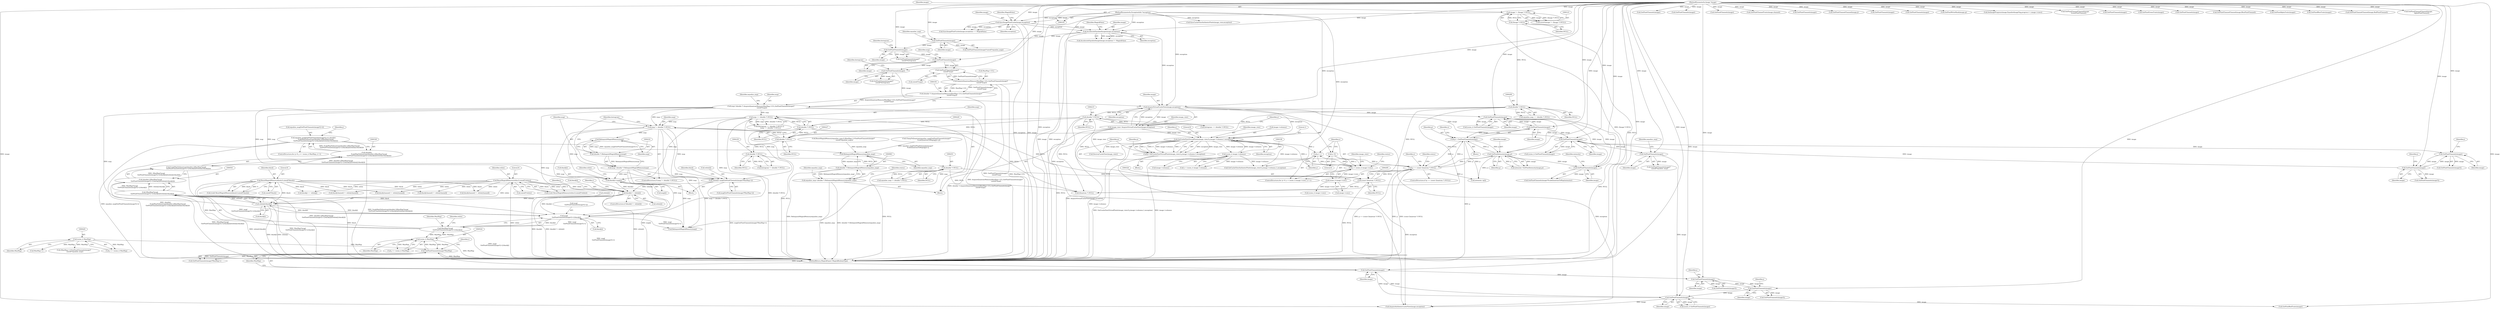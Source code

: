 digraph "0_ImageMagick_1cc6f0ccc92c20c7cab6c4a7335daf29c91f0d8e_0@pointer" {
"1000528" [label="(Call,equalize_map[GetPixelChannels(image)*j+i]=(double)\n          ScaleMapToQuantum((double) ((MaxMap*(map[\n          GetPixelChannels(image)*j+i]-black[i]))/(white[i]-black[i]))))"];
"1000537" [label="(Call,(double)\n          ScaleMapToQuantum((double) ((MaxMap*(map[\n          GetPixelChannels(image)*j+i]-black[i]))/(white[i]-black[i]))))"];
"1000539" [label="(Call,ScaleMapToQuantum((double) ((MaxMap*(map[\n          GetPixelChannels(image)*j+i]-black[i]))/(white[i]-black[i]))))"];
"1000540" [label="(Call,(double) ((MaxMap*(map[\n          GetPixelChannels(image)*j+i]-black[i]))/(white[i]-black[i])))"];
"1000542" [label="(Call,(MaxMap*(map[\n          GetPixelChannels(image)*j+i]-black[i]))/(white[i]-black[i]))"];
"1000543" [label="(Call,MaxMap*(map[\n          GetPixelChannels(image)*j+i]-black[i]))"];
"1000523" [label="(Call,(ssize_t) MaxMap)"];
"1000504" [label="(Call,GetPixelChannels(image)*MaxMap)"];
"1000505" [label="(Call,GetPixelChannels(image))"];
"1000484" [label="(Call,GetPixelChannels(image))"];
"1000550" [label="(Call,GetPixelChannels(image))"];
"1000533" [label="(Call,GetPixelChannels(image))"];
"1000106" [label="(MethodParameterIn,Image *image)"];
"1000455" [label="(Call,GetPixelChannels(image))"];
"1000403" [label="(Call,GetPixelChannels(image))"];
"1000285" [label="(Call,AcquireVirtualCacheView(image,exception))"];
"1000278" [label="(Call,GetPixelChannels(image))"];
"1000199" [label="(Call,GetPixelChannels(image))"];
"1000185" [label="(Call,GetPixelChannels(image))"];
"1000171" [label="(Call,GetPixelChannels(image))"];
"1000141" [label="(Call,AccelerateEqualizeImage(image,exception))"];
"1000133" [label="(Call,SyncImagePixelCache(image,exception))"];
"1000120" [label="(Call,image != (Image *) NULL)"];
"1000122" [label="(Call,(Image *) NULL)"];
"1000107" [label="(MethodParameterIn,ExceptionInfo *exception)"];
"1000389" [label="(Call,GetPixelChannels(image))"];
"1000353" [label="(Call,GetPixelChannels(image))"];
"1000382" [label="(Call,GetPixelChannels(image))"];
"1000374" [label="(Call,GetPixelIntensity(image,p))"];
"1000387" [label="(Call,p+=GetPixelChannels(image))"];
"1000321" [label="(Call,p == (const Quantum *) NULL)"];
"1000309" [label="(Call,p=GetCacheViewVirtualPixels(image_view,0,y,image->columns,1,exception))"];
"1000311" [label="(Call,GetCacheViewVirtualPixels(image_view,0,y,image->columns,1,exception))"];
"1000283" [label="(Call,image_view=AcquireVirtualCacheView(image,exception))"];
"1000292" [label="(Call,y < (ssize_t) image->rows)"];
"1000289" [label="(Call,y=0)"];
"1000299" [label="(Call,y++)"];
"1000294" [label="(Call,(ssize_t) image->rows)"];
"1000337" [label="(Call,(ssize_t) image->columns)"];
"1000323" [label="(Call,(const Quantum *) NULL)"];
"1000219" [label="(Call,(double *) NULL)"];
"1000214" [label="(Call,(double *) NULL)"];
"1000208" [label="(Call,(double *) NULL)"];
"1000250" [label="(Call,(double *) NULL)"];
"1000238" [label="(Call,(double *) NULL)"];
"1000226" [label="(Call,(double *) NULL)"];
"1000440" [label="(Call,GetPixelChannels(image))"];
"1000431" [label="(Call,GetPixelChannels(image))"];
"1000419" [label="(Call,(ssize_t) MaxMap)"];
"1000545" [label="(Call,map[\n          GetPixelChannels(image)*j+i]-black[i])"];
"1000224" [label="(Call,map != (double *) NULL)"];
"1000190" [label="(Call,map=(double *) AcquireQuantumMemory(MaxMap+1UL,GetPixelChannels(image)*\n    sizeof(*map)))"];
"1000192" [label="(Call,(double *) AcquireQuantumMemory(MaxMap+1UL,GetPixelChannels(image)*\n    sizeof(*map)))"];
"1000194" [label="(Call,AcquireQuantumMemory(MaxMap+1UL,GetPixelChannels(image)*\n    sizeof(*map)))"];
"1000198" [label="(Call,GetPixelChannels(image)*\n    sizeof(*map))"];
"1000217" [label="(Call,map == (double *) NULL)"];
"1000229" [label="(Call,map=(double *) RelinquishMagickMemory(map))"];
"1000231" [label="(Call,(double *) RelinquishMagickMemory(map))"];
"1000233" [label="(Call,RelinquishMagickMemory(map))"];
"1000557" [label="(Call,white[i]-black[i])"];
"1000510" [label="(Call,black[i] != white[i])"];
"1000462" [label="(Call,ResetMagickMemory(black,0,sizeof(*black)))"];
"1000490" [label="(Call,black[i]=map[i])"];
"1000497" [label="(Call,white[i]=map[GetPixelChannels(image)*MaxMap+i])"];
"1000470" [label="(Call,ResetMagickMemory(white,0,sizeof(*white)))"];
"1000964" [label="(Call,RelinquishMagickMemory(equalize_map))"];
"1000962" [label="(Call,(double *) RelinquishMagickMemory(equalize_map))"];
"1000960" [label="(Call,equalize_map=(double *) RelinquishMagickMemory(equalize_map))"];
"1000519" [label="(Identifier,j)"];
"1000964" [label="(Call,RelinquishMagickMemory(equalize_map))"];
"1000498" [label="(Call,white[i])"];
"1000195" [label="(Call,MaxMap+1UL)"];
"1000431" [label="(Call,GetPixelChannels(image))"];
"1000225" [label="(Identifier,map)"];
"1000382" [label="(Call,GetPixelChannels(image))"];
"1000172" [label="(Identifier,image)"];
"1000430" [label="(Call,GetPixelChannels(image)*j)"];
"1000450" [label="(Call,(MaxMap+1)*GetPixelChannels(image)*\n    sizeof(*equalize_map))"];
"1000132" [label="(Call,SyncImagePixelCache(image,exception) == MagickFalse)"];
"1000234" [label="(Identifier,map)"];
"1000659" [label="(Call,black[channel] != white[channel])"];
"1000868" [label="(Call,GetPixelChannels(image))"];
"1000751" [label="(Call,black[channel] != white[channel])"];
"1000248" [label="(Call,equalize_map != (double *) NULL)"];
"1000314" [label="(Identifier,y)"];
"1000543" [label="(Call,MaxMap*(map[\n          GetPixelChannels(image)*j+i]-black[i]))"];
"1000724" [label="(Call,GetPixelChannels(image))"];
"1000678" [label="(Call,GetPixelChannels(image))"];
"1000175" [label="(Identifier,equalize_map)"];
"1000122" [label="(Call,(Image *) NULL)"];
"1000198" [label="(Call,GetPixelChannels(image)*\n    sizeof(*map))"];
"1000351" [label="(Call,(ssize_t) GetPixelChannels(image))"];
"1000882" [label="(Call,GetPixelChannelTraits(image,channel))"];
"1000219" [label="(Call,(double *) NULL)"];
"1000528" [label="(Call,equalize_map[GetPixelChannels(image)*j+i]=(double)\n          ScaleMapToQuantum((double) ((MaxMap*(map[\n          GetPixelChannels(image)*j+i]-black[i]))/(white[i]-black[i]))))"];
"1000632" [label="(Call,GetPixelChannels(image))"];
"1000546" [label="(Call,map[\n          GetPixelChannels(image)*j+i])"];
"1000482" [label="(Call,(ssize_t) GetPixelChannels(image))"];
"1000419" [label="(Call,(ssize_t) MaxMap)"];
"1000417" [label="(Call,j <= (ssize_t) MaxMap)"];
"1000558" [label="(Call,white[i])"];
"1000388" [label="(Identifier,p)"];
"1000212" [label="(Call,histogram == (double *) NULL)"];
"1000490" [label="(Call,black[i]=map[i])"];
"1000485" [label="(Identifier,image)"];
"1000504" [label="(Call,GetPixelChannels(image)*MaxMap)"];
"1000403" [label="(Call,GetPixelChannels(image))"];
"1000311" [label="(Call,GetCacheViewVirtualPixels(image_view,0,y,image->columns,1,exception))"];
"1000321" [label="(Call,p == (const Quantum *) NULL)"];
"1000421" [label="(Identifier,MaxMap)"];
"1000226" [label="(Call,(double *) NULL)"];
"1000285" [label="(Call,AcquireVirtualCacheView(image,exception))"];
"1000224" [label="(Call,map != (double *) NULL)"];
"1000876" [label="(Call,GetPixelChannelChannel(image,j))"];
"1000320" [label="(ControlStructure,if (p == (const Quantum *) NULL))"];
"1000387" [label="(Call,p+=GetPixelChannels(image))"];
"1000549" [label="(Call,GetPixelChannels(image)*j)"];
"1000447" [label="(Call,ResetMagickMemory(equalize_map,0,(MaxMap+1)*GetPixelChannels(image)*\n    sizeof(*equalize_map)))"];
"1000534" [label="(Identifier,image)"];
"1000904" [label="(Call,ClampToQuantum(equalize_map[GetPixelChannels(image)*\n          ScaleQuantumToMap(q[j])+j]))"];
"1000965" [label="(Identifier,equalize_map)"];
"1000551" [label="(Identifier,image)"];
"1000240" [label="(Identifier,NULL)"];
"1000309" [label="(Call,p=GetCacheViewVirtualPixels(image_view,0,y,image->columns,1,exception))"];
"1000796" [label="(Call,(ssize_t) image->rows)"];
"1000559" [label="(Identifier,white)"];
"1000463" [label="(Identifier,black)"];
"1000207" [label="(Identifier,equalize_map)"];
"1000279" [label="(Identifier,image)"];
"1000289" [label="(Call,y=0)"];
"1000857" [label="(Call,GetPixelChannels(image))"];
"1000121" [label="(Identifier,image)"];
"1000561" [label="(Call,black[i])"];
"1000909" [label="(Call,GetPixelChannels(image))"];
"1000509" [label="(ControlStructure,if (black[i] != white[i]))"];
"1000544" [label="(Identifier,MaxMap)"];
"1000313" [label="(Literal,0)"];
"1000216" [label="(Identifier,NULL)"];
"1000527" [label="(Identifier,j)"];
"1000574" [label="(Call,RelinquishMagickMemory(map))"];
"1000107" [label="(MethodParameterIn,ExceptionInfo *exception)"];
"1000850" [label="(Call,GetPixelWriteMask(image,q))"];
"1000508" [label="(Identifier,i)"];
"1000439" [label="(Call,GetPixelChannels(image)*j)"];
"1000545" [label="(Call,map[\n          GetPixelChannels(image)*j+i]-black[i])"];
"1000442" [label="(Identifier,j)"];
"1000372" [label="(Call,intensity=GetPixelIntensity(image,p))"];
"1000319" [label="(Identifier,exception)"];
"1000510" [label="(Call,black[i] != white[i])"];
"1000433" [label="(Identifier,j)"];
"1000106" [label="(MethodParameterIn,Image *image)"];
"1000359" [label="(Call,intensity=p[i])"];
"1000512" [label="(Identifier,black)"];
"1000941" [label="(Call,SetImageProgress(image,EqualizeImageTag,progress++,image->rows))"];
"1000401" [label="(Call,(ssize_t) GetPixelChannels(image))"];
"1000375" [label="(Identifier,image)"];
"1000529" [label="(Call,equalize_map[GetPixelChannels(image)*j+i])"];
"1000532" [label="(Call,GetPixelChannels(image)*j)"];
"1000503" [label="(Call,GetPixelChannels(image)*MaxMap+i)"];
"1000286" [label="(Identifier,image)"];
"1000455" [label="(Call,GetPixelChannels(image))"];
"1000655" [label="(Call,GetPixelChannelChannel(image,\n              GreenPixelChannel))"];
"1000533" [label="(Call,GetPixelChannels(image))"];
"1000133" [label="(Call,SyncImagePixelCache(image,exception))"];
"1000472" [label="(Literal,0)"];
"1000312" [label="(Identifier,image_view)"];
"1000315" [label="(Call,image->columns)"];
"1000514" [label="(Call,white[i])"];
"1000456" [label="(Identifier,image)"];
"1000374" [label="(Call,GetPixelIntensity(image,p))"];
"1000392" [label="(Identifier,image_view)"];
"1000108" [label="(Block,)"];
"1000203" [label="(Identifier,map)"];
"1000250" [label="(Call,(double *) NULL)"];
"1000441" [label="(Identifier,image)"];
"1000432" [label="(Identifier,image)"];
"1000328" [label="(Identifier,status)"];
"1000484" [label="(Call,GetPixelChannels(image))"];
"1000613" [label="(Call,black[channel] != white[channel])"];
"1000191" [label="(Identifier,map)"];
"1000488" [label="(Block,)"];
"1000968" [label="(MethodReturn,MagickExport MagickBooleanType)"];
"1000440" [label="(Call,GetPixelChannels(image))"];
"1000192" [label="(Call,(double *) AcquireQuantumMemory(MaxMap+1UL,GetPixelChannels(image)*\n    sizeof(*map)))"];
"1000278" [label="(Call,GetPixelChannels(image))"];
"1000333" [label="(Identifier,x)"];
"1000511" [label="(Call,black[i])"];
"1000770" [label="(Call,GetPixelChannels(image))"];
"1000647" [label="(Call,GetPixelGreenTraits(image))"];
"1000383" [label="(Identifier,image)"];
"1000206" [label="(Call,equalize_map == (double *) NULL)"];
"1000318" [label="(Literal,1)"];
"1000918" [label="(Call,GetPixelChannels(image))"];
"1000236" [label="(Call,histogram != (double *) NULL)"];
"1000228" [label="(Identifier,NULL)"];
"1000451" [label="(Call,MaxMap+1)"];
"1000277" [label="(Call,GetPixelChannels(image)*\n    sizeof(*histogram))"];
"1000230" [label="(Identifier,map)"];
"1000701" [label="(Call,GetPixelChannelChannel(image,BluePixelChannel))"];
"1000124" [label="(Identifier,NULL)"];
"1000343" [label="(Identifier,x)"];
"1000557" [label="(Call,white[i]-black[i])"];
"1000233" [label="(Call,RelinquishMagickMemory(map))"];
"1000294" [label="(Call,(ssize_t) image->rows)"];
"1000282" [label="(Identifier,histogram)"];
"1000473" [label="(Call,sizeof(*white))"];
"1000961" [label="(Identifier,equalize_map)"];
"1000542" [label="(Call,(MaxMap*(map[\n          GetPixelChannels(image)*j+i]-black[i]))/(white[i]-black[i]))"];
"1000292" [label="(Call,y < (ssize_t) image->rows)"];
"1000335" [label="(Call,x < (ssize_t) image->columns)"];
"1000218" [label="(Identifier,map)"];
"1000221" [label="(Identifier,NULL)"];
"1000140" [label="(Call,AccelerateEqualizeImage(image,exception) != MagickFalse)"];
"1000494" [label="(Call,map[i])"];
"1000171" [label="(Call,GetPixelChannels(image))"];
"1000554" [label="(Call,black[i])"];
"1000325" [label="(Identifier,NULL)"];
"1000539" [label="(Call,ScaleMapToQuantum((double) ((MaxMap*(map[\n          GetPixelChannels(image)*j+i]-black[i]))/(white[i]-black[i]))))"];
"1000507" [label="(Identifier,MaxMap)"];
"1000238" [label="(Call,(double *) NULL)"];
"1000135" [label="(Identifier,exception)"];
"1000825" [label="(Call,(Quantum *) NULL)"];
"1000376" [label="(Identifier,p)"];
"1000200" [label="(Identifier,image)"];
"1000465" [label="(Call,sizeof(*black))"];
"1000214" [label="(Call,(double *) NULL)"];
"1000353" [label="(Call,GetPixelChannels(image))"];
"1000136" [label="(Identifier,MagickFalse)"];
"1000470" [label="(Call,ResetMagickMemory(white,0,sizeof(*white)))"];
"1000144" [label="(Identifier,MagickFalse)"];
"1000119" [label="(Call,assert(image != (Image *) NULL))"];
"1000120" [label="(Call,image != (Image *) NULL)"];
"1000184" [label="(Call,GetPixelChannels(image)*\n    sizeof(*histogram))"];
"1000468" [label="(Call,(void) ResetMagickMemory(white,0,sizeof(*white)))"];
"1000471" [label="(Identifier,white)"];
"1000229" [label="(Call,map=(double *) RelinquishMagickMemory(map))"];
"1000962" [label="(Call,(double *) RelinquishMagickMemory(equalize_map))"];
"1000487" [label="(Identifier,i)"];
"1000601" [label="(Call,GetPixelRedTraits(image))"];
"1000523" [label="(Call,(ssize_t) MaxMap)"];
"1000505" [label="(Call,GetPixelChannels(image))"];
"1000143" [label="(Identifier,exception)"];
"1000813" [label="(Call,GetCacheViewAuthenticPixels(image_view,0,y,image->columns,1,exception))"];
"1000300" [label="(Identifier,y)"];
"1000186" [label="(Identifier,image)"];
"1000521" [label="(Call,j <= (ssize_t) MaxMap)"];
"1000389" [label="(Call,GetPixelChannels(image))"];
"1000170" [label="(Call,GetPixelChannels(image)*sizeof(*equalize_map))"];
"1000293" [label="(Identifier,y)"];
"1000339" [label="(Call,image->columns)"];
"1000190" [label="(Call,map=(double *) AcquireQuantumMemory(MaxMap+1UL,GetPixelChannels(image)*\n    sizeof(*map)))"];
"1000960" [label="(Call,equalize_map=(double *) RelinquishMagickMemory(equalize_map))"];
"1000283" [label="(Call,image_view=AcquireVirtualCacheView(image,exception))"];
"1000306" [label="(Identifier,status)"];
"1000967" [label="(Identifier,status)"];
"1000301" [label="(Block,)"];
"1000739" [label="(Call,GetPixelAlphaTraits(image))"];
"1000223" [label="(ControlStructure,if (map != (double *) NULL))"];
"1000208" [label="(Call,(double *) NULL)"];
"1000381" [label="(Call,GetPixelChannels(image)*ScaleQuantumToMap(intensity))"];
"1000322" [label="(Identifier,p)"];
"1000185" [label="(Call,GetPixelChannels(image))"];
"1000464" [label="(Literal,0)"];
"1000354" [label="(Identifier,image)"];
"1000693" [label="(Call,GetPixelBlueTraits(image))"];
"1000211" [label="(Call,(histogram == (double *) NULL) ||\n      (map == (double *) NULL))"];
"1000517" [label="(ControlStructure,for (j=0; j <= (ssize_t) MaxMap; j++))"];
"1000393" [label="(Call,DestroyCacheView(image_view))"];
"1000288" [label="(ControlStructure,for (y=0; y < (ssize_t) image->rows; y++))"];
"1000705" [label="(Call,black[channel] != white[channel])"];
"1000296" [label="(Call,image->rows)"];
"1000552" [label="(Identifier,j)"];
"1000535" [label="(Identifier,j)"];
"1000290" [label="(Identifier,y)"];
"1000231" [label="(Call,(double *) RelinquishMagickMemory(map))"];
"1000525" [label="(Identifier,MaxMap)"];
"1000506" [label="(Identifier,image)"];
"1000462" [label="(Call,ResetMagickMemory(black,0,sizeof(*black)))"];
"1000194" [label="(Call,AcquireQuantumMemory(MaxMap+1UL,GetPixelChannels(image)*\n    sizeof(*map)))"];
"1000291" [label="(Literal,0)"];
"1000299" [label="(Call,y++)"];
"1000459" [label="(Identifier,equalize_map)"];
"1000201" [label="(Call,sizeof(*map))"];
"1000310" [label="(Identifier,p)"];
"1000892" [label="(Call,black[j] == white[j])"];
"1000550" [label="(Call,GetPixelChannels(image))"];
"1000922" [label="(Call,SyncCacheViewAuthenticPixels(image_view,exception))"];
"1000199" [label="(Call,GetPixelChannels(image))"];
"1000491" [label="(Call,black[i])"];
"1000404" [label="(Identifier,image)"];
"1000609" [label="(Call,GetPixelChannelChannel(image,RedPixelChannel))"];
"1000323" [label="(Call,(const Quantum *) NULL)"];
"1000284" [label="(Identifier,image_view)"];
"1000390" [label="(Identifier,image)"];
"1000454" [label="(Call,GetPixelChannels(image)*\n    sizeof(*equalize_map))"];
"1000337" [label="(Call,(ssize_t) image->columns)"];
"1000210" [label="(Identifier,NULL)"];
"1000501" [label="(Call,map[GetPixelChannels(image)*MaxMap+i])"];
"1000237" [label="(Identifier,histogram)"];
"1000537" [label="(Call,(double)\n          ScaleMapToQuantum((double) ((MaxMap*(map[\n          GetPixelChannels(image)*j+i]-black[i]))/(white[i]-black[i]))))"];
"1000142" [label="(Identifier,image)"];
"1000497" [label="(Call,white[i]=map[GetPixelChannels(image)*MaxMap+i])"];
"1000540" [label="(Call,(double) ((MaxMap*(map[\n          GetPixelChannels(image)*j+i]-black[i]))/(white[i]-black[i])))"];
"1000344" [label="(Block,)"];
"1000217" [label="(Call,map == (double *) NULL)"];
"1000787" [label="(Call,AcquireAuthenticCacheView(image,exception))"];
"1000252" [label="(Identifier,NULL)"];
"1000460" [label="(Call,(void) ResetMagickMemory(black,0,sizeof(*black)))"];
"1000141" [label="(Call,AccelerateEqualizeImage(image,exception))"];
"1000189" [label="(Identifier,histogram)"];
"1000385" [label="(Identifier,intensity)"];
"1000287" [label="(Identifier,exception)"];
"1000499" [label="(Identifier,white)"];
"1000747" [label="(Call,GetPixelChannelChannel(image,\n              AlphaPixelChannel))"];
"1000134" [label="(Identifier,image)"];
"1000528" -> "1000517"  [label="AST: "];
"1000528" -> "1000537"  [label="CFG: "];
"1000529" -> "1000528"  [label="AST: "];
"1000537" -> "1000528"  [label="AST: "];
"1000527" -> "1000528"  [label="CFG: "];
"1000528" -> "1000968"  [label="DDG: equalize_map[GetPixelChannels(image)*j+i]"];
"1000528" -> "1000968"  [label="DDG: (double)\n          ScaleMapToQuantum((double) ((MaxMap*(map[\n          GetPixelChannels(image)*j+i]-black[i]))/(white[i]-black[i])))"];
"1000537" -> "1000528"  [label="DDG: ScaleMapToQuantum((double) ((MaxMap*(map[\n          GetPixelChannels(image)*j+i]-black[i]))/(white[i]-black[i])))"];
"1000528" -> "1000964"  [label="DDG: equalize_map[GetPixelChannels(image)*j+i]"];
"1000537" -> "1000539"  [label="CFG: "];
"1000538" -> "1000537"  [label="AST: "];
"1000539" -> "1000537"  [label="AST: "];
"1000537" -> "1000968"  [label="DDG: ScaleMapToQuantum((double) ((MaxMap*(map[\n          GetPixelChannels(image)*j+i]-black[i]))/(white[i]-black[i])))"];
"1000539" -> "1000537"  [label="DDG: (double) ((MaxMap*(map[\n          GetPixelChannels(image)*j+i]-black[i]))/(white[i]-black[i]))"];
"1000539" -> "1000540"  [label="CFG: "];
"1000540" -> "1000539"  [label="AST: "];
"1000539" -> "1000968"  [label="DDG: (double) ((MaxMap*(map[\n          GetPixelChannels(image)*j+i]-black[i]))/(white[i]-black[i]))"];
"1000540" -> "1000539"  [label="DDG: (MaxMap*(map[\n          GetPixelChannels(image)*j+i]-black[i]))/(white[i]-black[i])"];
"1000540" -> "1000542"  [label="CFG: "];
"1000541" -> "1000540"  [label="AST: "];
"1000542" -> "1000540"  [label="AST: "];
"1000540" -> "1000968"  [label="DDG: (MaxMap*(map[\n          GetPixelChannels(image)*j+i]-black[i]))/(white[i]-black[i])"];
"1000542" -> "1000540"  [label="DDG: MaxMap*(map[\n          GetPixelChannels(image)*j+i]-black[i])"];
"1000542" -> "1000540"  [label="DDG: white[i]-black[i]"];
"1000542" -> "1000557"  [label="CFG: "];
"1000543" -> "1000542"  [label="AST: "];
"1000557" -> "1000542"  [label="AST: "];
"1000542" -> "1000968"  [label="DDG: white[i]-black[i]"];
"1000542" -> "1000968"  [label="DDG: MaxMap*(map[\n          GetPixelChannels(image)*j+i]-black[i])"];
"1000543" -> "1000542"  [label="DDG: MaxMap"];
"1000543" -> "1000542"  [label="DDG: map[\n          GetPixelChannels(image)*j+i]-black[i]"];
"1000557" -> "1000542"  [label="DDG: white[i]"];
"1000557" -> "1000542"  [label="DDG: black[i]"];
"1000543" -> "1000545"  [label="CFG: "];
"1000544" -> "1000543"  [label="AST: "];
"1000545" -> "1000543"  [label="AST: "];
"1000559" -> "1000543"  [label="CFG: "];
"1000543" -> "1000968"  [label="DDG: map[\n          GetPixelChannels(image)*j+i]-black[i]"];
"1000543" -> "1000523"  [label="DDG: MaxMap"];
"1000523" -> "1000543"  [label="DDG: MaxMap"];
"1000545" -> "1000543"  [label="DDG: map[\n          GetPixelChannels(image)*j+i]"];
"1000545" -> "1000543"  [label="DDG: black[i]"];
"1000523" -> "1000521"  [label="AST: "];
"1000523" -> "1000525"  [label="CFG: "];
"1000524" -> "1000523"  [label="AST: "];
"1000525" -> "1000523"  [label="AST: "];
"1000521" -> "1000523"  [label="CFG: "];
"1000523" -> "1000968"  [label="DDG: MaxMap"];
"1000523" -> "1000504"  [label="DDG: MaxMap"];
"1000523" -> "1000521"  [label="DDG: MaxMap"];
"1000504" -> "1000523"  [label="DDG: MaxMap"];
"1000504" -> "1000503"  [label="AST: "];
"1000504" -> "1000507"  [label="CFG: "];
"1000505" -> "1000504"  [label="AST: "];
"1000507" -> "1000504"  [label="AST: "];
"1000508" -> "1000504"  [label="CFG: "];
"1000504" -> "1000968"  [label="DDG: MaxMap"];
"1000504" -> "1000503"  [label="DDG: GetPixelChannels(image)"];
"1000504" -> "1000503"  [label="DDG: MaxMap"];
"1000505" -> "1000504"  [label="DDG: image"];
"1000419" -> "1000504"  [label="DDG: MaxMap"];
"1000505" -> "1000506"  [label="CFG: "];
"1000506" -> "1000505"  [label="AST: "];
"1000507" -> "1000505"  [label="CFG: "];
"1000505" -> "1000484"  [label="DDG: image"];
"1000484" -> "1000505"  [label="DDG: image"];
"1000106" -> "1000505"  [label="DDG: image"];
"1000505" -> "1000533"  [label="DDG: image"];
"1000484" -> "1000482"  [label="AST: "];
"1000484" -> "1000485"  [label="CFG: "];
"1000485" -> "1000484"  [label="AST: "];
"1000482" -> "1000484"  [label="CFG: "];
"1000484" -> "1000482"  [label="DDG: image"];
"1000550" -> "1000484"  [label="DDG: image"];
"1000455" -> "1000484"  [label="DDG: image"];
"1000106" -> "1000484"  [label="DDG: image"];
"1000484" -> "1000601"  [label="DDG: image"];
"1000484" -> "1000787"  [label="DDG: image"];
"1000550" -> "1000549"  [label="AST: "];
"1000550" -> "1000551"  [label="CFG: "];
"1000551" -> "1000550"  [label="AST: "];
"1000552" -> "1000550"  [label="CFG: "];
"1000550" -> "1000533"  [label="DDG: image"];
"1000550" -> "1000549"  [label="DDG: image"];
"1000533" -> "1000550"  [label="DDG: image"];
"1000106" -> "1000550"  [label="DDG: image"];
"1000533" -> "1000532"  [label="AST: "];
"1000533" -> "1000534"  [label="CFG: "];
"1000534" -> "1000533"  [label="AST: "];
"1000535" -> "1000533"  [label="CFG: "];
"1000533" -> "1000532"  [label="DDG: image"];
"1000106" -> "1000533"  [label="DDG: image"];
"1000106" -> "1000105"  [label="AST: "];
"1000106" -> "1000968"  [label="DDG: image"];
"1000106" -> "1000120"  [label="DDG: image"];
"1000106" -> "1000133"  [label="DDG: image"];
"1000106" -> "1000141"  [label="DDG: image"];
"1000106" -> "1000171"  [label="DDG: image"];
"1000106" -> "1000185"  [label="DDG: image"];
"1000106" -> "1000199"  [label="DDG: image"];
"1000106" -> "1000278"  [label="DDG: image"];
"1000106" -> "1000285"  [label="DDG: image"];
"1000106" -> "1000353"  [label="DDG: image"];
"1000106" -> "1000374"  [label="DDG: image"];
"1000106" -> "1000382"  [label="DDG: image"];
"1000106" -> "1000389"  [label="DDG: image"];
"1000106" -> "1000403"  [label="DDG: image"];
"1000106" -> "1000431"  [label="DDG: image"];
"1000106" -> "1000440"  [label="DDG: image"];
"1000106" -> "1000455"  [label="DDG: image"];
"1000106" -> "1000601"  [label="DDG: image"];
"1000106" -> "1000609"  [label="DDG: image"];
"1000106" -> "1000632"  [label="DDG: image"];
"1000106" -> "1000647"  [label="DDG: image"];
"1000106" -> "1000655"  [label="DDG: image"];
"1000106" -> "1000678"  [label="DDG: image"];
"1000106" -> "1000693"  [label="DDG: image"];
"1000106" -> "1000701"  [label="DDG: image"];
"1000106" -> "1000724"  [label="DDG: image"];
"1000106" -> "1000739"  [label="DDG: image"];
"1000106" -> "1000747"  [label="DDG: image"];
"1000106" -> "1000770"  [label="DDG: image"];
"1000106" -> "1000787"  [label="DDG: image"];
"1000106" -> "1000850"  [label="DDG: image"];
"1000106" -> "1000857"  [label="DDG: image"];
"1000106" -> "1000868"  [label="DDG: image"];
"1000106" -> "1000876"  [label="DDG: image"];
"1000106" -> "1000882"  [label="DDG: image"];
"1000106" -> "1000909"  [label="DDG: image"];
"1000106" -> "1000918"  [label="DDG: image"];
"1000106" -> "1000941"  [label="DDG: image"];
"1000455" -> "1000454"  [label="AST: "];
"1000455" -> "1000456"  [label="CFG: "];
"1000456" -> "1000455"  [label="AST: "];
"1000459" -> "1000455"  [label="CFG: "];
"1000455" -> "1000454"  [label="DDG: image"];
"1000403" -> "1000455"  [label="DDG: image"];
"1000403" -> "1000401"  [label="AST: "];
"1000403" -> "1000404"  [label="CFG: "];
"1000404" -> "1000403"  [label="AST: "];
"1000401" -> "1000403"  [label="CFG: "];
"1000403" -> "1000401"  [label="DDG: image"];
"1000285" -> "1000403"  [label="DDG: image"];
"1000389" -> "1000403"  [label="DDG: image"];
"1000440" -> "1000403"  [label="DDG: image"];
"1000403" -> "1000431"  [label="DDG: image"];
"1000285" -> "1000283"  [label="AST: "];
"1000285" -> "1000287"  [label="CFG: "];
"1000286" -> "1000285"  [label="AST: "];
"1000287" -> "1000285"  [label="AST: "];
"1000283" -> "1000285"  [label="CFG: "];
"1000285" -> "1000283"  [label="DDG: image"];
"1000285" -> "1000283"  [label="DDG: exception"];
"1000278" -> "1000285"  [label="DDG: image"];
"1000141" -> "1000285"  [label="DDG: exception"];
"1000107" -> "1000285"  [label="DDG: exception"];
"1000285" -> "1000311"  [label="DDG: exception"];
"1000285" -> "1000353"  [label="DDG: image"];
"1000285" -> "1000787"  [label="DDG: exception"];
"1000278" -> "1000277"  [label="AST: "];
"1000278" -> "1000279"  [label="CFG: "];
"1000279" -> "1000278"  [label="AST: "];
"1000282" -> "1000278"  [label="CFG: "];
"1000278" -> "1000277"  [label="DDG: image"];
"1000199" -> "1000278"  [label="DDG: image"];
"1000199" -> "1000198"  [label="AST: "];
"1000199" -> "1000200"  [label="CFG: "];
"1000200" -> "1000199"  [label="AST: "];
"1000203" -> "1000199"  [label="CFG: "];
"1000199" -> "1000198"  [label="DDG: image"];
"1000185" -> "1000199"  [label="DDG: image"];
"1000185" -> "1000184"  [label="AST: "];
"1000185" -> "1000186"  [label="CFG: "];
"1000186" -> "1000185"  [label="AST: "];
"1000189" -> "1000185"  [label="CFG: "];
"1000185" -> "1000184"  [label="DDG: image"];
"1000171" -> "1000185"  [label="DDG: image"];
"1000171" -> "1000170"  [label="AST: "];
"1000171" -> "1000172"  [label="CFG: "];
"1000172" -> "1000171"  [label="AST: "];
"1000175" -> "1000171"  [label="CFG: "];
"1000171" -> "1000170"  [label="DDG: image"];
"1000141" -> "1000171"  [label="DDG: image"];
"1000141" -> "1000140"  [label="AST: "];
"1000141" -> "1000143"  [label="CFG: "];
"1000142" -> "1000141"  [label="AST: "];
"1000143" -> "1000141"  [label="AST: "];
"1000144" -> "1000141"  [label="CFG: "];
"1000141" -> "1000968"  [label="DDG: image"];
"1000141" -> "1000968"  [label="DDG: exception"];
"1000141" -> "1000140"  [label="DDG: image"];
"1000141" -> "1000140"  [label="DDG: exception"];
"1000133" -> "1000141"  [label="DDG: image"];
"1000133" -> "1000141"  [label="DDG: exception"];
"1000107" -> "1000141"  [label="DDG: exception"];
"1000133" -> "1000132"  [label="AST: "];
"1000133" -> "1000135"  [label="CFG: "];
"1000134" -> "1000133"  [label="AST: "];
"1000135" -> "1000133"  [label="AST: "];
"1000136" -> "1000133"  [label="CFG: "];
"1000133" -> "1000968"  [label="DDG: image"];
"1000133" -> "1000968"  [label="DDG: exception"];
"1000133" -> "1000132"  [label="DDG: image"];
"1000133" -> "1000132"  [label="DDG: exception"];
"1000120" -> "1000133"  [label="DDG: image"];
"1000107" -> "1000133"  [label="DDG: exception"];
"1000120" -> "1000119"  [label="AST: "];
"1000120" -> "1000122"  [label="CFG: "];
"1000121" -> "1000120"  [label="AST: "];
"1000122" -> "1000120"  [label="AST: "];
"1000119" -> "1000120"  [label="CFG: "];
"1000120" -> "1000968"  [label="DDG: (Image *) NULL"];
"1000120" -> "1000119"  [label="DDG: image"];
"1000120" -> "1000119"  [label="DDG: (Image *) NULL"];
"1000122" -> "1000120"  [label="DDG: NULL"];
"1000122" -> "1000124"  [label="CFG: "];
"1000123" -> "1000122"  [label="AST: "];
"1000124" -> "1000122"  [label="AST: "];
"1000122" -> "1000968"  [label="DDG: NULL"];
"1000122" -> "1000208"  [label="DDG: NULL"];
"1000107" -> "1000105"  [label="AST: "];
"1000107" -> "1000968"  [label="DDG: exception"];
"1000107" -> "1000311"  [label="DDG: exception"];
"1000107" -> "1000787"  [label="DDG: exception"];
"1000107" -> "1000813"  [label="DDG: exception"];
"1000107" -> "1000922"  [label="DDG: exception"];
"1000389" -> "1000387"  [label="AST: "];
"1000389" -> "1000390"  [label="CFG: "];
"1000390" -> "1000389"  [label="AST: "];
"1000387" -> "1000389"  [label="CFG: "];
"1000389" -> "1000353"  [label="DDG: image"];
"1000389" -> "1000387"  [label="DDG: image"];
"1000353" -> "1000389"  [label="DDG: image"];
"1000353" -> "1000351"  [label="AST: "];
"1000353" -> "1000354"  [label="CFG: "];
"1000354" -> "1000353"  [label="AST: "];
"1000351" -> "1000353"  [label="CFG: "];
"1000353" -> "1000351"  [label="DDG: image"];
"1000382" -> "1000353"  [label="DDG: image"];
"1000353" -> "1000374"  [label="DDG: image"];
"1000353" -> "1000382"  [label="DDG: image"];
"1000382" -> "1000381"  [label="AST: "];
"1000382" -> "1000383"  [label="CFG: "];
"1000383" -> "1000382"  [label="AST: "];
"1000385" -> "1000382"  [label="CFG: "];
"1000382" -> "1000381"  [label="DDG: image"];
"1000374" -> "1000382"  [label="DDG: image"];
"1000374" -> "1000372"  [label="AST: "];
"1000374" -> "1000376"  [label="CFG: "];
"1000375" -> "1000374"  [label="AST: "];
"1000376" -> "1000374"  [label="AST: "];
"1000372" -> "1000374"  [label="CFG: "];
"1000374" -> "1000321"  [label="DDG: p"];
"1000374" -> "1000359"  [label="DDG: p"];
"1000374" -> "1000372"  [label="DDG: image"];
"1000374" -> "1000372"  [label="DDG: p"];
"1000387" -> "1000374"  [label="DDG: p"];
"1000321" -> "1000374"  [label="DDG: p"];
"1000374" -> "1000387"  [label="DDG: p"];
"1000387" -> "1000344"  [label="AST: "];
"1000388" -> "1000387"  [label="AST: "];
"1000343" -> "1000387"  [label="CFG: "];
"1000387" -> "1000968"  [label="DDG: p"];
"1000387" -> "1000321"  [label="DDG: p"];
"1000387" -> "1000359"  [label="DDG: p"];
"1000321" -> "1000387"  [label="DDG: p"];
"1000321" -> "1000320"  [label="AST: "];
"1000321" -> "1000323"  [label="CFG: "];
"1000322" -> "1000321"  [label="AST: "];
"1000323" -> "1000321"  [label="AST: "];
"1000328" -> "1000321"  [label="CFG: "];
"1000333" -> "1000321"  [label="CFG: "];
"1000321" -> "1000968"  [label="DDG: p"];
"1000321" -> "1000968"  [label="DDG: (const Quantum *) NULL"];
"1000321" -> "1000968"  [label="DDG: p == (const Quantum *) NULL"];
"1000309" -> "1000321"  [label="DDG: p"];
"1000323" -> "1000321"  [label="DDG: NULL"];
"1000321" -> "1000359"  [label="DDG: p"];
"1000309" -> "1000301"  [label="AST: "];
"1000309" -> "1000311"  [label="CFG: "];
"1000310" -> "1000309"  [label="AST: "];
"1000311" -> "1000309"  [label="AST: "];
"1000322" -> "1000309"  [label="CFG: "];
"1000309" -> "1000968"  [label="DDG: GetCacheViewVirtualPixels(image_view,0,y,image->columns,1,exception)"];
"1000311" -> "1000309"  [label="DDG: exception"];
"1000311" -> "1000309"  [label="DDG: image_view"];
"1000311" -> "1000309"  [label="DDG: y"];
"1000311" -> "1000309"  [label="DDG: 0"];
"1000311" -> "1000309"  [label="DDG: image->columns"];
"1000311" -> "1000309"  [label="DDG: 1"];
"1000311" -> "1000319"  [label="CFG: "];
"1000312" -> "1000311"  [label="AST: "];
"1000313" -> "1000311"  [label="AST: "];
"1000314" -> "1000311"  [label="AST: "];
"1000315" -> "1000311"  [label="AST: "];
"1000318" -> "1000311"  [label="AST: "];
"1000319" -> "1000311"  [label="AST: "];
"1000311" -> "1000968"  [label="DDG: image->columns"];
"1000311" -> "1000299"  [label="DDG: y"];
"1000283" -> "1000311"  [label="DDG: image_view"];
"1000292" -> "1000311"  [label="DDG: y"];
"1000337" -> "1000311"  [label="DDG: image->columns"];
"1000311" -> "1000337"  [label="DDG: image->columns"];
"1000311" -> "1000393"  [label="DDG: image_view"];
"1000311" -> "1000787"  [label="DDG: exception"];
"1000311" -> "1000813"  [label="DDG: image->columns"];
"1000283" -> "1000108"  [label="AST: "];
"1000284" -> "1000283"  [label="AST: "];
"1000290" -> "1000283"  [label="CFG: "];
"1000283" -> "1000968"  [label="DDG: AcquireVirtualCacheView(image,exception)"];
"1000283" -> "1000393"  [label="DDG: image_view"];
"1000292" -> "1000288"  [label="AST: "];
"1000292" -> "1000294"  [label="CFG: "];
"1000293" -> "1000292"  [label="AST: "];
"1000294" -> "1000292"  [label="AST: "];
"1000306" -> "1000292"  [label="CFG: "];
"1000392" -> "1000292"  [label="CFG: "];
"1000289" -> "1000292"  [label="DDG: y"];
"1000299" -> "1000292"  [label="DDG: y"];
"1000294" -> "1000292"  [label="DDG: image->rows"];
"1000292" -> "1000299"  [label="DDG: y"];
"1000289" -> "1000288"  [label="AST: "];
"1000289" -> "1000291"  [label="CFG: "];
"1000290" -> "1000289"  [label="AST: "];
"1000291" -> "1000289"  [label="AST: "];
"1000293" -> "1000289"  [label="CFG: "];
"1000299" -> "1000288"  [label="AST: "];
"1000299" -> "1000300"  [label="CFG: "];
"1000300" -> "1000299"  [label="AST: "];
"1000293" -> "1000299"  [label="CFG: "];
"1000294" -> "1000296"  [label="CFG: "];
"1000295" -> "1000294"  [label="AST: "];
"1000296" -> "1000294"  [label="AST: "];
"1000294" -> "1000796"  [label="DDG: image->rows"];
"1000337" -> "1000335"  [label="AST: "];
"1000337" -> "1000339"  [label="CFG: "];
"1000338" -> "1000337"  [label="AST: "];
"1000339" -> "1000337"  [label="AST: "];
"1000335" -> "1000337"  [label="CFG: "];
"1000337" -> "1000968"  [label="DDG: image->columns"];
"1000337" -> "1000335"  [label="DDG: image->columns"];
"1000337" -> "1000813"  [label="DDG: image->columns"];
"1000323" -> "1000325"  [label="CFG: "];
"1000324" -> "1000323"  [label="AST: "];
"1000325" -> "1000323"  [label="AST: "];
"1000323" -> "1000968"  [label="DDG: NULL"];
"1000219" -> "1000323"  [label="DDG: NULL"];
"1000208" -> "1000323"  [label="DDG: NULL"];
"1000214" -> "1000323"  [label="DDG: NULL"];
"1000250" -> "1000323"  [label="DDG: NULL"];
"1000323" -> "1000825"  [label="DDG: NULL"];
"1000219" -> "1000217"  [label="AST: "];
"1000219" -> "1000221"  [label="CFG: "];
"1000220" -> "1000219"  [label="AST: "];
"1000221" -> "1000219"  [label="AST: "];
"1000217" -> "1000219"  [label="CFG: "];
"1000219" -> "1000968"  [label="DDG: NULL"];
"1000219" -> "1000217"  [label="DDG: NULL"];
"1000214" -> "1000219"  [label="DDG: NULL"];
"1000219" -> "1000226"  [label="DDG: NULL"];
"1000219" -> "1000825"  [label="DDG: NULL"];
"1000214" -> "1000212"  [label="AST: "];
"1000214" -> "1000216"  [label="CFG: "];
"1000215" -> "1000214"  [label="AST: "];
"1000216" -> "1000214"  [label="AST: "];
"1000212" -> "1000214"  [label="CFG: "];
"1000214" -> "1000968"  [label="DDG: NULL"];
"1000214" -> "1000212"  [label="DDG: NULL"];
"1000208" -> "1000214"  [label="DDG: NULL"];
"1000214" -> "1000226"  [label="DDG: NULL"];
"1000214" -> "1000825"  [label="DDG: NULL"];
"1000208" -> "1000206"  [label="AST: "];
"1000208" -> "1000210"  [label="CFG: "];
"1000209" -> "1000208"  [label="AST: "];
"1000210" -> "1000208"  [label="AST: "];
"1000206" -> "1000208"  [label="CFG: "];
"1000208" -> "1000968"  [label="DDG: NULL"];
"1000208" -> "1000206"  [label="DDG: NULL"];
"1000208" -> "1000226"  [label="DDG: NULL"];
"1000208" -> "1000825"  [label="DDG: NULL"];
"1000250" -> "1000248"  [label="AST: "];
"1000250" -> "1000252"  [label="CFG: "];
"1000251" -> "1000250"  [label="AST: "];
"1000252" -> "1000250"  [label="AST: "];
"1000248" -> "1000250"  [label="CFG: "];
"1000250" -> "1000968"  [label="DDG: NULL"];
"1000250" -> "1000248"  [label="DDG: NULL"];
"1000238" -> "1000250"  [label="DDG: NULL"];
"1000250" -> "1000825"  [label="DDG: NULL"];
"1000238" -> "1000236"  [label="AST: "];
"1000238" -> "1000240"  [label="CFG: "];
"1000239" -> "1000238"  [label="AST: "];
"1000240" -> "1000238"  [label="AST: "];
"1000236" -> "1000238"  [label="CFG: "];
"1000238" -> "1000236"  [label="DDG: NULL"];
"1000226" -> "1000238"  [label="DDG: NULL"];
"1000226" -> "1000224"  [label="AST: "];
"1000226" -> "1000228"  [label="CFG: "];
"1000227" -> "1000226"  [label="AST: "];
"1000228" -> "1000226"  [label="AST: "];
"1000224" -> "1000226"  [label="CFG: "];
"1000226" -> "1000224"  [label="DDG: NULL"];
"1000440" -> "1000439"  [label="AST: "];
"1000440" -> "1000441"  [label="CFG: "];
"1000441" -> "1000440"  [label="AST: "];
"1000442" -> "1000440"  [label="CFG: "];
"1000440" -> "1000431"  [label="DDG: image"];
"1000440" -> "1000439"  [label="DDG: image"];
"1000431" -> "1000440"  [label="DDG: image"];
"1000431" -> "1000430"  [label="AST: "];
"1000431" -> "1000432"  [label="CFG: "];
"1000432" -> "1000431"  [label="AST: "];
"1000433" -> "1000431"  [label="CFG: "];
"1000431" -> "1000430"  [label="DDG: image"];
"1000419" -> "1000417"  [label="AST: "];
"1000419" -> "1000421"  [label="CFG: "];
"1000420" -> "1000419"  [label="AST: "];
"1000421" -> "1000419"  [label="AST: "];
"1000417" -> "1000419"  [label="CFG: "];
"1000419" -> "1000417"  [label="DDG: MaxMap"];
"1000419" -> "1000450"  [label="DDG: MaxMap"];
"1000419" -> "1000451"  [label="DDG: MaxMap"];
"1000545" -> "1000554"  [label="CFG: "];
"1000546" -> "1000545"  [label="AST: "];
"1000554" -> "1000545"  [label="AST: "];
"1000545" -> "1000968"  [label="DDG: map[\n          GetPixelChannels(image)*j+i]"];
"1000224" -> "1000545"  [label="DDG: map"];
"1000229" -> "1000545"  [label="DDG: map"];
"1000190" -> "1000545"  [label="DDG: map"];
"1000217" -> "1000545"  [label="DDG: map"];
"1000557" -> "1000545"  [label="DDG: black[i]"];
"1000462" -> "1000545"  [label="DDG: black"];
"1000510" -> "1000545"  [label="DDG: black[i]"];
"1000545" -> "1000557"  [label="DDG: black[i]"];
"1000545" -> "1000574"  [label="DDG: map[\n          GetPixelChannels(image)*j+i]"];
"1000224" -> "1000223"  [label="AST: "];
"1000225" -> "1000224"  [label="AST: "];
"1000230" -> "1000224"  [label="CFG: "];
"1000237" -> "1000224"  [label="CFG: "];
"1000224" -> "1000968"  [label="DDG: map != (double *) NULL"];
"1000190" -> "1000224"  [label="DDG: map"];
"1000217" -> "1000224"  [label="DDG: map"];
"1000224" -> "1000233"  [label="DDG: map"];
"1000224" -> "1000490"  [label="DDG: map"];
"1000224" -> "1000497"  [label="DDG: map"];
"1000224" -> "1000574"  [label="DDG: map"];
"1000190" -> "1000108"  [label="AST: "];
"1000190" -> "1000192"  [label="CFG: "];
"1000191" -> "1000190"  [label="AST: "];
"1000192" -> "1000190"  [label="AST: "];
"1000207" -> "1000190"  [label="CFG: "];
"1000190" -> "1000968"  [label="DDG: (double *) AcquireQuantumMemory(MaxMap+1UL,GetPixelChannels(image)*\n    sizeof(*map))"];
"1000192" -> "1000190"  [label="DDG: AcquireQuantumMemory(MaxMap+1UL,GetPixelChannels(image)*\n    sizeof(*map))"];
"1000190" -> "1000217"  [label="DDG: map"];
"1000190" -> "1000490"  [label="DDG: map"];
"1000190" -> "1000497"  [label="DDG: map"];
"1000190" -> "1000574"  [label="DDG: map"];
"1000192" -> "1000194"  [label="CFG: "];
"1000193" -> "1000192"  [label="AST: "];
"1000194" -> "1000192"  [label="AST: "];
"1000192" -> "1000968"  [label="DDG: AcquireQuantumMemory(MaxMap+1UL,GetPixelChannels(image)*\n    sizeof(*map))"];
"1000194" -> "1000192"  [label="DDG: MaxMap+1UL"];
"1000194" -> "1000192"  [label="DDG: GetPixelChannels(image)*\n    sizeof(*map)"];
"1000194" -> "1000198"  [label="CFG: "];
"1000195" -> "1000194"  [label="AST: "];
"1000198" -> "1000194"  [label="AST: "];
"1000194" -> "1000968"  [label="DDG: MaxMap+1UL"];
"1000194" -> "1000968"  [label="DDG: GetPixelChannels(image)*\n    sizeof(*map)"];
"1000198" -> "1000194"  [label="DDG: GetPixelChannels(image)"];
"1000198" -> "1000201"  [label="CFG: "];
"1000201" -> "1000198"  [label="AST: "];
"1000217" -> "1000211"  [label="AST: "];
"1000218" -> "1000217"  [label="AST: "];
"1000211" -> "1000217"  [label="CFG: "];
"1000217" -> "1000968"  [label="DDG: (double *) NULL"];
"1000217" -> "1000211"  [label="DDG: map"];
"1000217" -> "1000211"  [label="DDG: (double *) NULL"];
"1000217" -> "1000490"  [label="DDG: map"];
"1000217" -> "1000497"  [label="DDG: map"];
"1000217" -> "1000574"  [label="DDG: map"];
"1000229" -> "1000223"  [label="AST: "];
"1000229" -> "1000231"  [label="CFG: "];
"1000230" -> "1000229"  [label="AST: "];
"1000231" -> "1000229"  [label="AST: "];
"1000237" -> "1000229"  [label="CFG: "];
"1000231" -> "1000229"  [label="DDG: RelinquishMagickMemory(map)"];
"1000229" -> "1000490"  [label="DDG: map"];
"1000229" -> "1000497"  [label="DDG: map"];
"1000229" -> "1000574"  [label="DDG: map"];
"1000231" -> "1000233"  [label="CFG: "];
"1000232" -> "1000231"  [label="AST: "];
"1000233" -> "1000231"  [label="AST: "];
"1000233" -> "1000231"  [label="DDG: map"];
"1000233" -> "1000234"  [label="CFG: "];
"1000234" -> "1000233"  [label="AST: "];
"1000557" -> "1000561"  [label="CFG: "];
"1000558" -> "1000557"  [label="AST: "];
"1000561" -> "1000557"  [label="AST: "];
"1000557" -> "1000968"  [label="DDG: white[i]"];
"1000557" -> "1000968"  [label="DDG: black[i]"];
"1000510" -> "1000557"  [label="DDG: white[i]"];
"1000470" -> "1000557"  [label="DDG: white"];
"1000462" -> "1000557"  [label="DDG: black"];
"1000510" -> "1000509"  [label="AST: "];
"1000510" -> "1000514"  [label="CFG: "];
"1000511" -> "1000510"  [label="AST: "];
"1000514" -> "1000510"  [label="AST: "];
"1000519" -> "1000510"  [label="CFG: "];
"1000487" -> "1000510"  [label="CFG: "];
"1000510" -> "1000968"  [label="DDG: white[i]"];
"1000510" -> "1000968"  [label="DDG: black[i]"];
"1000510" -> "1000968"  [label="DDG: black[i] != white[i]"];
"1000462" -> "1000510"  [label="DDG: black"];
"1000490" -> "1000510"  [label="DDG: black[i]"];
"1000497" -> "1000510"  [label="DDG: white[i]"];
"1000470" -> "1000510"  [label="DDG: white"];
"1000462" -> "1000460"  [label="AST: "];
"1000462" -> "1000465"  [label="CFG: "];
"1000463" -> "1000462"  [label="AST: "];
"1000464" -> "1000462"  [label="AST: "];
"1000465" -> "1000462"  [label="AST: "];
"1000460" -> "1000462"  [label="CFG: "];
"1000462" -> "1000968"  [label="DDG: black"];
"1000462" -> "1000460"  [label="DDG: black"];
"1000462" -> "1000460"  [label="DDG: 0"];
"1000462" -> "1000613"  [label="DDG: black"];
"1000462" -> "1000659"  [label="DDG: black"];
"1000462" -> "1000705"  [label="DDG: black"];
"1000462" -> "1000751"  [label="DDG: black"];
"1000462" -> "1000892"  [label="DDG: black"];
"1000490" -> "1000488"  [label="AST: "];
"1000490" -> "1000494"  [label="CFG: "];
"1000491" -> "1000490"  [label="AST: "];
"1000494" -> "1000490"  [label="AST: "];
"1000499" -> "1000490"  [label="CFG: "];
"1000490" -> "1000968"  [label="DDG: map[i]"];
"1000497" -> "1000488"  [label="AST: "];
"1000497" -> "1000501"  [label="CFG: "];
"1000498" -> "1000497"  [label="AST: "];
"1000501" -> "1000497"  [label="AST: "];
"1000512" -> "1000497"  [label="CFG: "];
"1000497" -> "1000968"  [label="DDG: map[GetPixelChannels(image)*MaxMap+i]"];
"1000470" -> "1000468"  [label="AST: "];
"1000470" -> "1000473"  [label="CFG: "];
"1000471" -> "1000470"  [label="AST: "];
"1000472" -> "1000470"  [label="AST: "];
"1000473" -> "1000470"  [label="AST: "];
"1000468" -> "1000470"  [label="CFG: "];
"1000470" -> "1000968"  [label="DDG: white"];
"1000470" -> "1000468"  [label="DDG: white"];
"1000470" -> "1000468"  [label="DDG: 0"];
"1000470" -> "1000613"  [label="DDG: white"];
"1000470" -> "1000659"  [label="DDG: white"];
"1000470" -> "1000705"  [label="DDG: white"];
"1000470" -> "1000751"  [label="DDG: white"];
"1000470" -> "1000892"  [label="DDG: white"];
"1000964" -> "1000962"  [label="AST: "];
"1000964" -> "1000965"  [label="CFG: "];
"1000965" -> "1000964"  [label="AST: "];
"1000962" -> "1000964"  [label="CFG: "];
"1000964" -> "1000962"  [label="DDG: equalize_map"];
"1000904" -> "1000964"  [label="DDG: equalize_map[GetPixelChannels(image)*\n          ScaleQuantumToMap(q[j])+j]"];
"1000447" -> "1000964"  [label="DDG: equalize_map"];
"1000962" -> "1000960"  [label="AST: "];
"1000963" -> "1000962"  [label="AST: "];
"1000960" -> "1000962"  [label="CFG: "];
"1000962" -> "1000968"  [label="DDG: RelinquishMagickMemory(equalize_map)"];
"1000962" -> "1000960"  [label="DDG: RelinquishMagickMemory(equalize_map)"];
"1000960" -> "1000108"  [label="AST: "];
"1000961" -> "1000960"  [label="AST: "];
"1000967" -> "1000960"  [label="CFG: "];
"1000960" -> "1000968"  [label="DDG: (double *) RelinquishMagickMemory(equalize_map)"];
"1000960" -> "1000968"  [label="DDG: equalize_map"];
}

